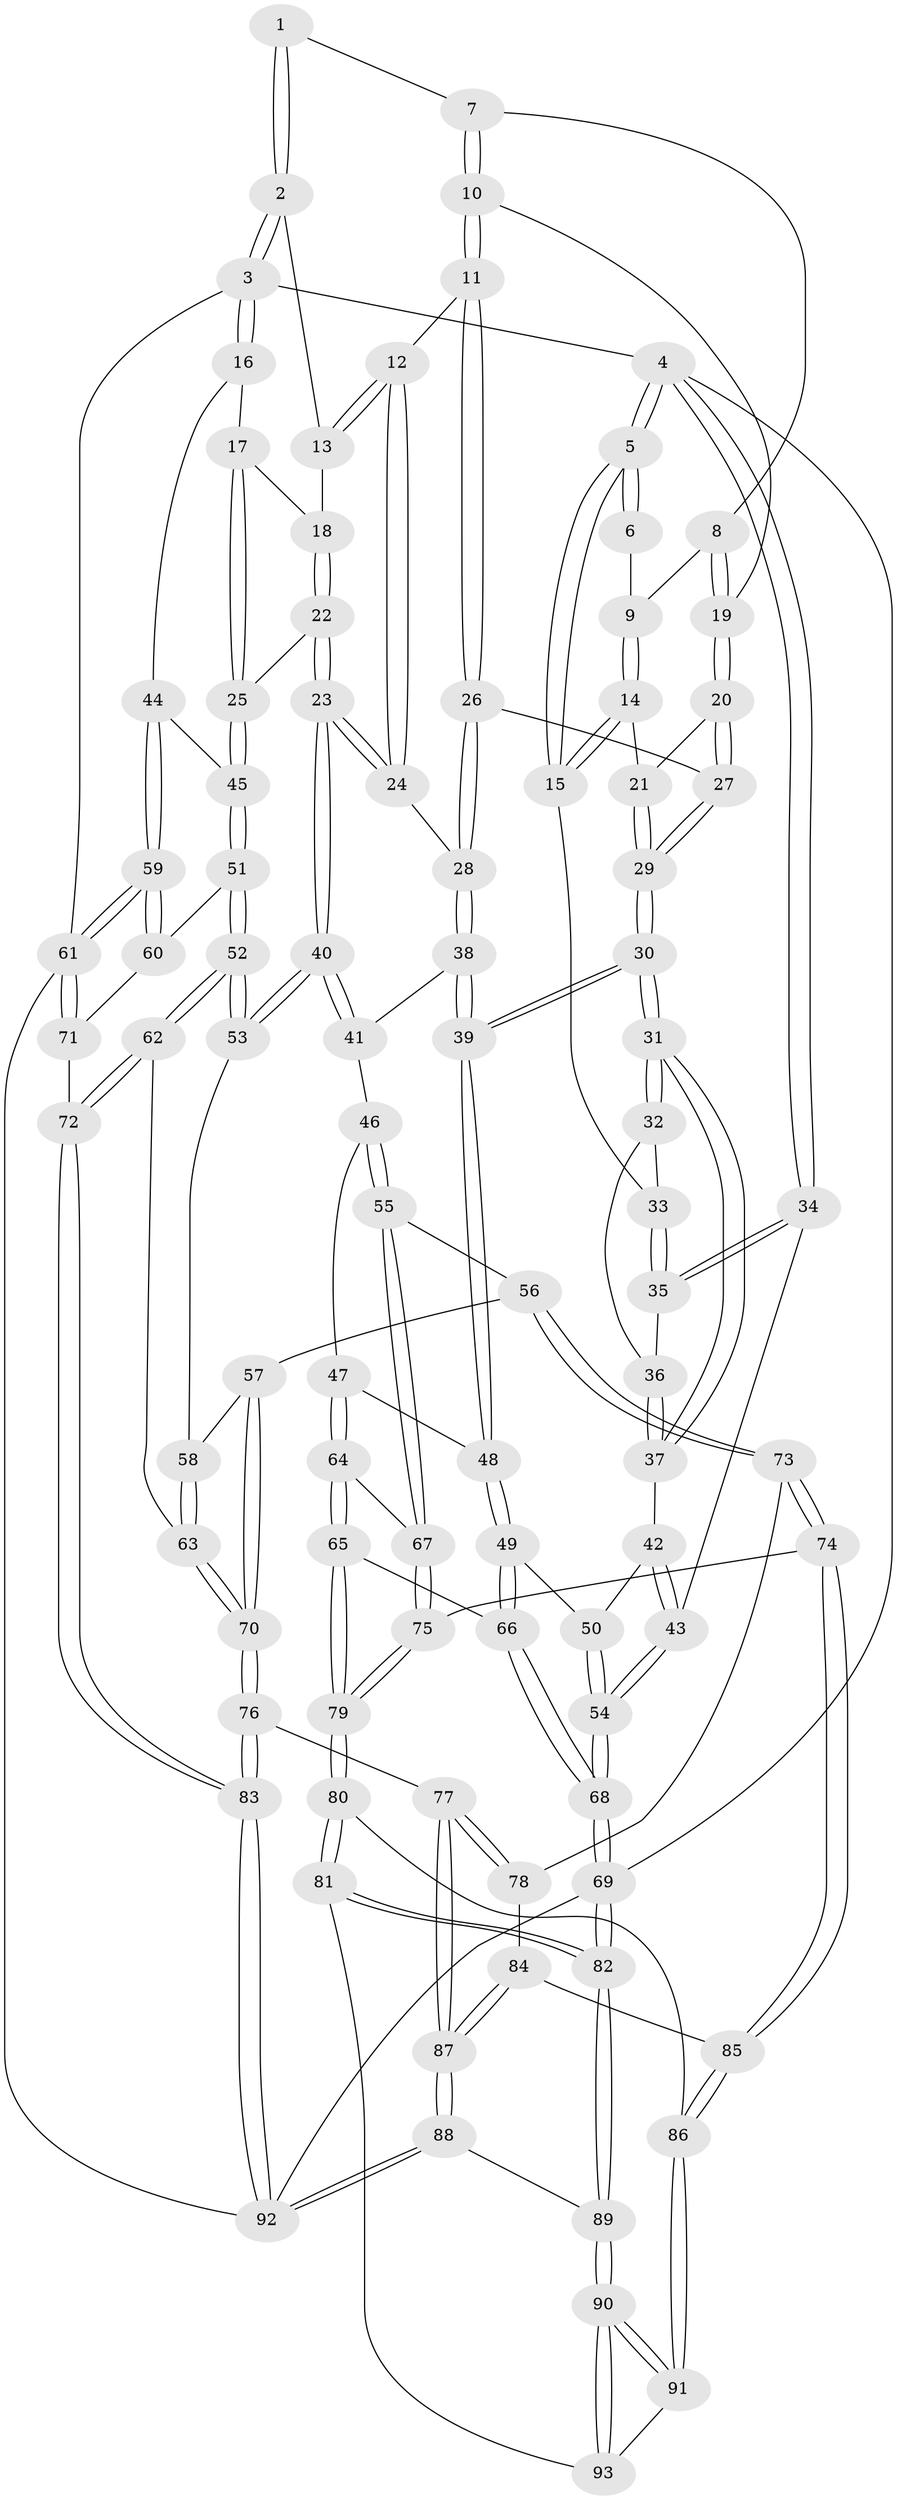 // Generated by graph-tools (version 1.1) at 2025/59/03/09/25 04:59:44]
// undirected, 93 vertices, 229 edges
graph export_dot {
graph [start="1"]
  node [color=gray90,style=filled];
  1 [pos="+0.42553472584701224+0"];
  2 [pos="+0.7937230171021971+0"];
  3 [pos="+1+0"];
  4 [pos="+0+0"];
  5 [pos="+0+0"];
  6 [pos="+0.1923249564608483+0"];
  7 [pos="+0.4264697570643642+0"];
  8 [pos="+0.3641643797334541+0.0905664334309141"];
  9 [pos="+0.21003946445939006+0.01947067412471672"];
  10 [pos="+0.5091861673094247+0.11086316996251988"];
  11 [pos="+0.5375316205051589+0.12871011912637392"];
  12 [pos="+0.5787403228446707+0.13488391565329297"];
  13 [pos="+0.7781229465055558+0"];
  14 [pos="+0.17748283342968393+0.14727357038521025"];
  15 [pos="+0.13587258187106693+0.16789758429376417"];
  16 [pos="+1+0"];
  17 [pos="+0.9104973286203039+0.10614898920963238"];
  18 [pos="+0.7923829053258418+0"];
  19 [pos="+0.3723020665426015+0.1296451932324975"];
  20 [pos="+0.33767751998451584+0.1941697014332913"];
  21 [pos="+0.2311613556995784+0.17028112334242929"];
  22 [pos="+0.7646281983920414+0.3486686394484416"];
  23 [pos="+0.7451725144852815+0.3587145082502317"];
  24 [pos="+0.6445879213385366+0.27330550261440373"];
  25 [pos="+1+0.3315177792435516"];
  26 [pos="+0.42718255764352786+0.27433421676023884"];
  27 [pos="+0.3415749874614644+0.2029983929430947"];
  28 [pos="+0.4351193637493118+0.2906635443370815"];
  29 [pos="+0.23489176377367768+0.3950449907853874"];
  30 [pos="+0.22740887273172225+0.414356219963008"];
  31 [pos="+0.20802576041842713+0.40840374777742944"];
  32 [pos="+0.1414253336415634+0.2525797094717867"];
  33 [pos="+0.12949896731846003+0.17547447763506463"];
  34 [pos="+0+0.2596967728015739"];
  35 [pos="+0+0.24290204934000198"];
  36 [pos="+0.06858498427632848+0.3193288270549619"];
  37 [pos="+0.13213156807194357+0.4202109555929786"];
  38 [pos="+0.4185830814530504+0.4050071122200356"];
  39 [pos="+0.2578474724499654+0.44281868007987135"];
  40 [pos="+0.6910384353248613+0.4646209047290482"];
  41 [pos="+0.4360437037032526+0.41810385912722614"];
  42 [pos="+0.08555183223649891+0.44125977282116746"];
  43 [pos="+0+0.402660805387284"];
  44 [pos="+1+0.35791115724095957"];
  45 [pos="+1+0.35772319987273105"];
  46 [pos="+0.4392535903706881+0.5824048895858779"];
  47 [pos="+0.3599990557629797+0.6003122732029997"];
  48 [pos="+0.2590771090986085+0.49259677867600604"];
  49 [pos="+0.1758234581060137+0.6274801888017514"];
  50 [pos="+0.08056650016421663+0.5490672528374028"];
  51 [pos="+0.8667722773966162+0.6212580617774784"];
  52 [pos="+0.8466927014567006+0.6276938758514141"];
  53 [pos="+0.6909254627483663+0.47194620688893335"];
  54 [pos="+0+0.7221674700857785"];
  55 [pos="+0.5446084916616363+0.6393810039686629"];
  56 [pos="+0.5495424607117471+0.6410095142601184"];
  57 [pos="+0.6316465835199183+0.5543691356246953"];
  58 [pos="+0.6887056928728621+0.4757592194112025"];
  59 [pos="+1+0.7090728602189971"];
  60 [pos="+0.920011600196893+0.6364732802103725"];
  61 [pos="+1+0.7769906959656631"];
  62 [pos="+0.8414402510661575+0.7063743204265462"];
  63 [pos="+0.7441969106501944+0.7665346115340776"];
  64 [pos="+0.3363121197351014+0.6858927892002366"];
  65 [pos="+0.2108194638698889+0.7215209332118829"];
  66 [pos="+0.17067697164949192+0.6949279495425451"];
  67 [pos="+0.35641519544191314+0.7025866179570774"];
  68 [pos="+0+0.8408398295019612"];
  69 [pos="+0+1"];
  70 [pos="+0.7302717636240034+0.7800304499386853"];
  71 [pos="+1+0.8222694711659703"];
  72 [pos="+0.9791334939469537+0.8284396570015992"];
  73 [pos="+0.5505838614552296+0.672797232037006"];
  74 [pos="+0.41911632158028744+0.7871231941801888"];
  75 [pos="+0.40483887157580284+0.778777675396957"];
  76 [pos="+0.6979467603095455+0.8254531919023127"];
  77 [pos="+0.697542465850028+0.825520136022115"];
  78 [pos="+0.602531534614801+0.7652504588044632"];
  79 [pos="+0.2478895011852285+0.8383299514201119"];
  80 [pos="+0.2463661705912399+0.8618343472644642"];
  81 [pos="+0.22925022818667004+0.9200410350972227"];
  82 [pos="+0+1"];
  83 [pos="+0.8583241285723043+0.9472203688916857"];
  84 [pos="+0.4966484827666253+0.8576098239251321"];
  85 [pos="+0.4403286278543149+0.8504134837754352"];
  86 [pos="+0.432002394837457+0.8633022259707301"];
  87 [pos="+0.5974571303148353+0.9739911483557521"];
  88 [pos="+0.5680943956814686+1"];
  89 [pos="+0.47747875019078706+1"];
  90 [pos="+0.4313044276316711+1"];
  91 [pos="+0.417795381941059+0.910015736346699"];
  92 [pos="+0.8337083098232759+1"];
  93 [pos="+0.2971409451491305+0.922306938214066"];
  1 -- 2;
  1 -- 2;
  1 -- 7;
  2 -- 3;
  2 -- 3;
  2 -- 13;
  3 -- 4;
  3 -- 16;
  3 -- 16;
  3 -- 61;
  4 -- 5;
  4 -- 5;
  4 -- 34;
  4 -- 34;
  4 -- 69;
  5 -- 6;
  5 -- 6;
  5 -- 15;
  5 -- 15;
  6 -- 9;
  7 -- 8;
  7 -- 10;
  7 -- 10;
  8 -- 9;
  8 -- 19;
  8 -- 19;
  9 -- 14;
  9 -- 14;
  10 -- 11;
  10 -- 11;
  10 -- 19;
  11 -- 12;
  11 -- 26;
  11 -- 26;
  12 -- 13;
  12 -- 13;
  12 -- 24;
  12 -- 24;
  13 -- 18;
  14 -- 15;
  14 -- 15;
  14 -- 21;
  15 -- 33;
  16 -- 17;
  16 -- 44;
  17 -- 18;
  17 -- 25;
  17 -- 25;
  18 -- 22;
  18 -- 22;
  19 -- 20;
  19 -- 20;
  20 -- 21;
  20 -- 27;
  20 -- 27;
  21 -- 29;
  21 -- 29;
  22 -- 23;
  22 -- 23;
  22 -- 25;
  23 -- 24;
  23 -- 24;
  23 -- 40;
  23 -- 40;
  24 -- 28;
  25 -- 45;
  25 -- 45;
  26 -- 27;
  26 -- 28;
  26 -- 28;
  27 -- 29;
  27 -- 29;
  28 -- 38;
  28 -- 38;
  29 -- 30;
  29 -- 30;
  30 -- 31;
  30 -- 31;
  30 -- 39;
  30 -- 39;
  31 -- 32;
  31 -- 32;
  31 -- 37;
  31 -- 37;
  32 -- 33;
  32 -- 36;
  33 -- 35;
  33 -- 35;
  34 -- 35;
  34 -- 35;
  34 -- 43;
  35 -- 36;
  36 -- 37;
  36 -- 37;
  37 -- 42;
  38 -- 39;
  38 -- 39;
  38 -- 41;
  39 -- 48;
  39 -- 48;
  40 -- 41;
  40 -- 41;
  40 -- 53;
  40 -- 53;
  41 -- 46;
  42 -- 43;
  42 -- 43;
  42 -- 50;
  43 -- 54;
  43 -- 54;
  44 -- 45;
  44 -- 59;
  44 -- 59;
  45 -- 51;
  45 -- 51;
  46 -- 47;
  46 -- 55;
  46 -- 55;
  47 -- 48;
  47 -- 64;
  47 -- 64;
  48 -- 49;
  48 -- 49;
  49 -- 50;
  49 -- 66;
  49 -- 66;
  50 -- 54;
  50 -- 54;
  51 -- 52;
  51 -- 52;
  51 -- 60;
  52 -- 53;
  52 -- 53;
  52 -- 62;
  52 -- 62;
  53 -- 58;
  54 -- 68;
  54 -- 68;
  55 -- 56;
  55 -- 67;
  55 -- 67;
  56 -- 57;
  56 -- 73;
  56 -- 73;
  57 -- 58;
  57 -- 70;
  57 -- 70;
  58 -- 63;
  58 -- 63;
  59 -- 60;
  59 -- 60;
  59 -- 61;
  59 -- 61;
  60 -- 71;
  61 -- 71;
  61 -- 71;
  61 -- 92;
  62 -- 63;
  62 -- 72;
  62 -- 72;
  63 -- 70;
  63 -- 70;
  64 -- 65;
  64 -- 65;
  64 -- 67;
  65 -- 66;
  65 -- 79;
  65 -- 79;
  66 -- 68;
  66 -- 68;
  67 -- 75;
  67 -- 75;
  68 -- 69;
  68 -- 69;
  69 -- 82;
  69 -- 82;
  69 -- 92;
  70 -- 76;
  70 -- 76;
  71 -- 72;
  72 -- 83;
  72 -- 83;
  73 -- 74;
  73 -- 74;
  73 -- 78;
  74 -- 75;
  74 -- 85;
  74 -- 85;
  75 -- 79;
  75 -- 79;
  76 -- 77;
  76 -- 83;
  76 -- 83;
  77 -- 78;
  77 -- 78;
  77 -- 87;
  77 -- 87;
  78 -- 84;
  79 -- 80;
  79 -- 80;
  80 -- 81;
  80 -- 81;
  80 -- 86;
  81 -- 82;
  81 -- 82;
  81 -- 93;
  82 -- 89;
  82 -- 89;
  83 -- 92;
  83 -- 92;
  84 -- 85;
  84 -- 87;
  84 -- 87;
  85 -- 86;
  85 -- 86;
  86 -- 91;
  86 -- 91;
  87 -- 88;
  87 -- 88;
  88 -- 89;
  88 -- 92;
  88 -- 92;
  89 -- 90;
  89 -- 90;
  90 -- 91;
  90 -- 91;
  90 -- 93;
  90 -- 93;
  91 -- 93;
}
